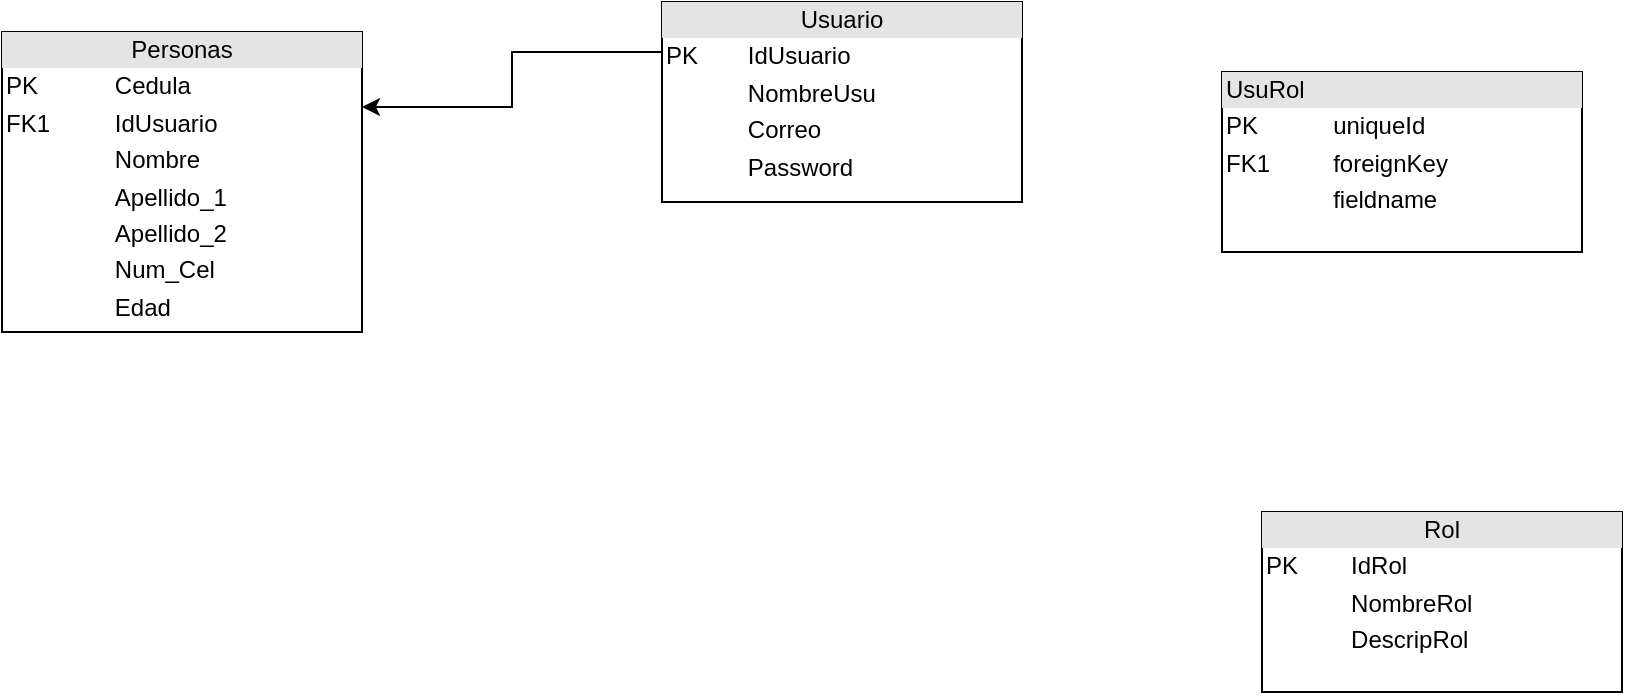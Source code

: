 <mxfile version="22.0.4" type="github">
  <diagram id="C5RBs43oDa-KdzZeNtuy" name="Page-1">
    <mxGraphModel dx="1050" dy="577" grid="1" gridSize="10" guides="1" tooltips="1" connect="1" arrows="1" fold="1" page="1" pageScale="1" pageWidth="827" pageHeight="1169" math="0" shadow="0">
      <root>
        <mxCell id="WIyWlLk6GJQsqaUBKTNV-0" />
        <mxCell id="WIyWlLk6GJQsqaUBKTNV-1" parent="WIyWlLk6GJQsqaUBKTNV-0" />
        <mxCell id="WOT2eZjapdWTzikEkjCC-0" value="&lt;div style=&quot;text-align: center; box-sizing: border-box; width: 100%; background: rgb(228, 228, 228); padding: 2px;&quot;&gt;Personas&lt;/div&gt;&lt;table style=&quot;width:100%;font-size:1em;&quot; cellpadding=&quot;2&quot; cellspacing=&quot;0&quot;&gt;&lt;tbody&gt;&lt;tr&gt;&lt;td&gt;PK&lt;/td&gt;&lt;td&gt;Cedula&lt;/td&gt;&lt;/tr&gt;&lt;tr&gt;&lt;td&gt;FK1&lt;/td&gt;&lt;td&gt;IdUsuario&lt;/td&gt;&lt;/tr&gt;&lt;tr&gt;&lt;td&gt;&lt;/td&gt;&lt;td&gt;Nombre&lt;/td&gt;&lt;/tr&gt;&lt;tr&gt;&lt;td&gt;&lt;br&gt;&lt;/td&gt;&lt;td&gt;Apellido_1&lt;/td&gt;&lt;/tr&gt;&lt;tr&gt;&lt;td&gt;&lt;br&gt;&lt;/td&gt;&lt;td&gt;Apellido_2&lt;/td&gt;&lt;/tr&gt;&lt;tr&gt;&lt;td&gt;&lt;br&gt;&lt;/td&gt;&lt;td&gt;Num_Cel&lt;/td&gt;&lt;/tr&gt;&lt;tr&gt;&lt;td&gt;&lt;br&gt;&lt;/td&gt;&lt;td&gt;Edad&lt;/td&gt;&lt;/tr&gt;&lt;/tbody&gt;&lt;/table&gt;" style="verticalAlign=top;align=left;overflow=fill;html=1;whiteSpace=wrap;" vertex="1" parent="WIyWlLk6GJQsqaUBKTNV-1">
          <mxGeometry x="190" y="190" width="180" height="150" as="geometry" />
        </mxCell>
        <mxCell id="WOT2eZjapdWTzikEkjCC-3" style="edgeStyle=orthogonalEdgeStyle;rounded=0;orthogonalLoop=1;jettySize=auto;html=1;exitX=0;exitY=0.25;exitDx=0;exitDy=0;entryX=1;entryY=0.25;entryDx=0;entryDy=0;" edge="1" parent="WIyWlLk6GJQsqaUBKTNV-1" source="WOT2eZjapdWTzikEkjCC-1" target="WOT2eZjapdWTzikEkjCC-0">
          <mxGeometry relative="1" as="geometry" />
        </mxCell>
        <mxCell id="WOT2eZjapdWTzikEkjCC-1" value="&lt;div style=&quot;text-align: center; box-sizing: border-box; width: 100%; background: rgb(228, 228, 228); padding: 2px;&quot;&gt;Usuario&lt;/div&gt;&lt;table style=&quot;width:100%;font-size:1em;&quot; cellpadding=&quot;2&quot; cellspacing=&quot;0&quot;&gt;&lt;tbody&gt;&lt;tr&gt;&lt;td&gt;PK&lt;/td&gt;&lt;td&gt;IdUsuario&lt;/td&gt;&lt;/tr&gt;&lt;tr&gt;&lt;td&gt;&lt;br&gt;&lt;/td&gt;&lt;td&gt;NombreUsu&lt;/td&gt;&lt;/tr&gt;&lt;tr&gt;&lt;td&gt;&lt;/td&gt;&lt;td&gt;Correo&lt;/td&gt;&lt;/tr&gt;&lt;tr&gt;&lt;td&gt;&lt;br&gt;&lt;/td&gt;&lt;td&gt;Password&lt;/td&gt;&lt;/tr&gt;&lt;/tbody&gt;&lt;/table&gt;" style="verticalAlign=top;align=left;overflow=fill;html=1;whiteSpace=wrap;" vertex="1" parent="WIyWlLk6GJQsqaUBKTNV-1">
          <mxGeometry x="520" y="175" width="180" height="100" as="geometry" />
        </mxCell>
        <mxCell id="WOT2eZjapdWTzikEkjCC-2" value="&lt;div style=&quot;text-align: center; box-sizing: border-box; width: 100%; background: rgb(228, 228, 228); padding: 2px;&quot;&gt;Rol&lt;/div&gt;&lt;table style=&quot;width:100%;font-size:1em;&quot; cellpadding=&quot;2&quot; cellspacing=&quot;0&quot;&gt;&lt;tbody&gt;&lt;tr&gt;&lt;td&gt;PK&lt;/td&gt;&lt;td&gt;IdRol&lt;/td&gt;&lt;/tr&gt;&lt;tr&gt;&lt;td&gt;&lt;br&gt;&lt;/td&gt;&lt;td&gt;NombreRol&lt;/td&gt;&lt;/tr&gt;&lt;tr&gt;&lt;td&gt;&lt;/td&gt;&lt;td&gt;DescripRol&lt;/td&gt;&lt;/tr&gt;&lt;/tbody&gt;&lt;/table&gt;" style="verticalAlign=top;align=left;overflow=fill;html=1;whiteSpace=wrap;" vertex="1" parent="WIyWlLk6GJQsqaUBKTNV-1">
          <mxGeometry x="820" y="430" width="180" height="90" as="geometry" />
        </mxCell>
        <mxCell id="WOT2eZjapdWTzikEkjCC-4" value="&lt;div style=&quot;box-sizing:border-box;width:100%;background:#e4e4e4;padding:2px;&quot;&gt;UsuRol&lt;/div&gt;&lt;table style=&quot;width:100%;font-size:1em;&quot; cellpadding=&quot;2&quot; cellspacing=&quot;0&quot;&gt;&lt;tbody&gt;&lt;tr&gt;&lt;td&gt;PK&lt;/td&gt;&lt;td&gt;uniqueId&lt;/td&gt;&lt;/tr&gt;&lt;tr&gt;&lt;td&gt;FK1&lt;/td&gt;&lt;td&gt;foreignKey&lt;/td&gt;&lt;/tr&gt;&lt;tr&gt;&lt;td&gt;&lt;/td&gt;&lt;td&gt;fieldname&lt;/td&gt;&lt;/tr&gt;&lt;/tbody&gt;&lt;/table&gt;" style="verticalAlign=top;align=left;overflow=fill;html=1;whiteSpace=wrap;" vertex="1" parent="WIyWlLk6GJQsqaUBKTNV-1">
          <mxGeometry x="800" y="210" width="180" height="90" as="geometry" />
        </mxCell>
      </root>
    </mxGraphModel>
  </diagram>
</mxfile>
